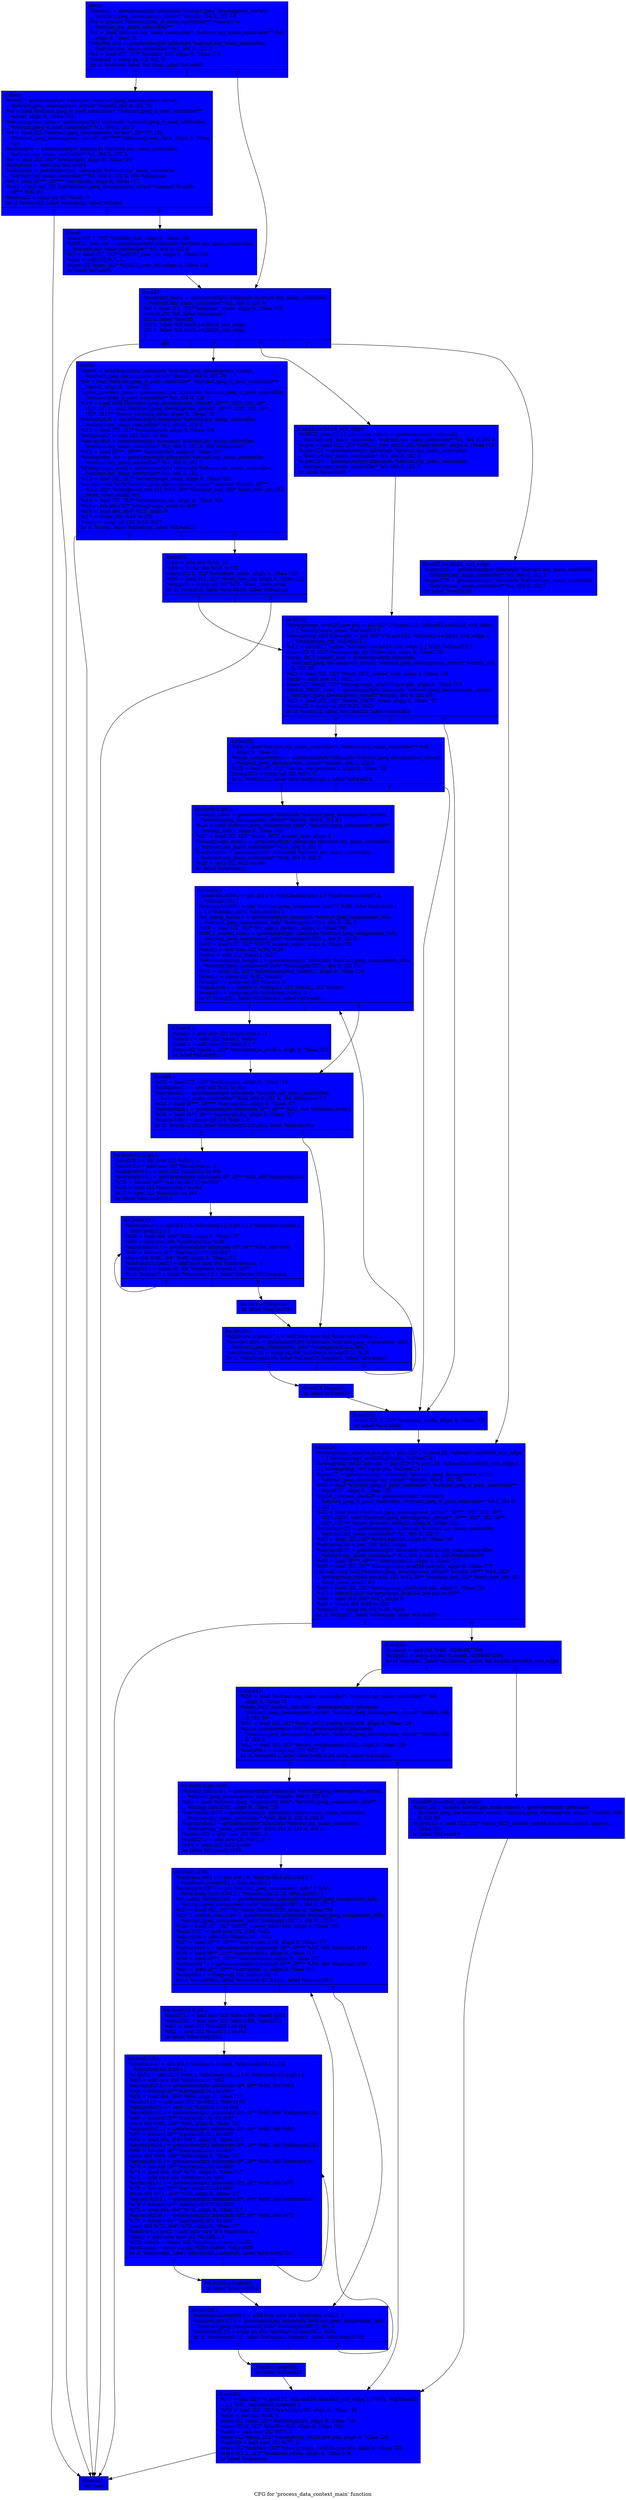 digraph "CFG for 'process_data_context_main' function" {
	label="CFG for 'process_data_context_main' function";

	Node0x6365c90 [shape=record, style = filled, fillcolor = blue, label="{entry:\l  %main1 = getelementptr inbounds %struct.jpeg_decompress_struct,\l... %struct.jpeg_decompress_struct* %cinfo, i64 0, i32 74\l  %0 = bitcast %struct.jpeg_d_main_controller** %main1 to\l... %struct.my_main_controller**\l  %1 = load %struct.my_main_controller*, %struct.my_main_controller** %0,\l... align 8, !tbaa !2\l  %buffer_full = getelementptr inbounds %struct.my_main_controller,\l... %struct.my_main_controller* %1, i64 0, i32 2\l  %2 = load i32, i32* %buffer_full, align 8, !tbaa !10\l  %tobool = icmp eq i32 %2, 0\l  br i1 %tobool, label %if.then, label %if.end5\l|{<s0>T|<s1>F}}"];
	Node0x6365c90:s0 -> Node0x6365f60;
	Node0x6365c90:s1 -> Node0x6366010;
	Node0x6365f60 [shape=record, style = filled, fillcolor = blue, label="{if.then:                                          \l  %coef = getelementptr inbounds %struct.jpeg_decompress_struct,\l... %struct.jpeg_decompress_struct* %cinfo, i64 0, i32 75\l  %3 = load %struct.jpeg_d_coef_controller*, %struct.jpeg_d_coef_controller**\l... %coef, align 8, !tbaa !13\l  %decompress_data = getelementptr inbounds %struct.jpeg_d_coef_controller,\l... %struct.jpeg_d_coef_controller* %3, i64 0, i32 3\l  %4 = load i32 (%struct.jpeg_decompress_struct*, i8***)*, i32\l... (%struct.jpeg_decompress_struct*, i8***)** %decompress_data, align 8, !tbaa\l... !14\l  %whichptr = getelementptr inbounds %struct.my_main_controller,\l... %struct.my_main_controller* %1, i64 0, i32 5\l  %5 = load i32, i32* %whichptr, align 8, !tbaa !16\l  %idxprom = sext i32 %5 to i64\l  %arrayidx = getelementptr inbounds %struct.my_main_controller,\l... %struct.my_main_controller* %1, i64 0, i32 4, i64 %idxprom\l  %6 = load i8***, i8**** %arrayidx, align 8, !tbaa !17\l  %call = tail call i32 %4(%struct.jpeg_decompress_struct* nonnull %cinfo,\l... i8*** %6) #1\l  %tobool2 = icmp eq i32 %call, 0\l  br i1 %tobool2, label %cleanup, label %if.end\l|{<s0>T|<s1>F}}"];
	Node0x6365f60:s0 -> Node0x6373630;
	Node0x6365f60:s1 -> Node0x6373700;
	Node0x6373700 [shape=record, style = filled, fillcolor = blue, label="{if.end:                                           \l  store i32 1, i32* %buffer_full, align 8, !tbaa !10\l  %iMCU_row_ctr = getelementptr inbounds %struct.my_main_controller,\l... %struct.my_main_controller* %1, i64 0, i32 8\l  %7 = load i32, i32* %iMCU_row_ctr, align 4, !tbaa !18\l  %inc = add i32 %7, 1\l  store i32 %inc, i32* %iMCU_row_ctr, align 4, !tbaa !18\l  br label %if.end5\l}"];
	Node0x6373700 -> Node0x6366010;
	Node0x6366010 [shape=record, style = filled, fillcolor = blue, label="{if.end5:                                          \l  %context_state = getelementptr inbounds %struct.my_main_controller,\l... %struct.my_main_controller* %1, i64 0, i32 6\l  %8 = load i32, i32* %context_state, align 4, !tbaa !19\l  switch i32 %8, label %cleanup [\l    i32 2, label %sw.bb\l    i32 0, label %if.end5.sw.bb18_crit_edge\l    i32 1, label %if.end5.sw.bb26_crit_edge\l  ]\l|{<s0>def|<s1>2|<s2>0|<s3>1}}"];
	Node0x6366010:s0 -> Node0x6373630;
	Node0x6366010:s1 -> Node0x6372a70;
	Node0x6366010:s2 -> Node0x6374960;
	Node0x6366010:s3 -> Node0x6374a80;
	Node0x6374a80 [shape=record, style = filled, fillcolor = blue, label="{if.end5.sw.bb26_crit_edge:                        \l  %.pre125 = getelementptr inbounds %struct.my_main_controller,\l... %struct.my_main_controller* %1, i64 0, i32 3\l  %.pre126 = getelementptr inbounds %struct.my_main_controller,\l... %struct.my_main_controller* %1, i64 0, i32 7\l  br label %sw.bb26\l}"];
	Node0x6374a80 -> Node0x635d660;
	Node0x6374960 [shape=record, style = filled, fillcolor = blue, label="{if.end5.sw.bb18_crit_edge:                        \l  %iMCU_row_ctr21.phi.trans.insert = getelementptr inbounds\l... %struct.my_main_controller, %struct.my_main_controller* %1, i64 0, i32 8\l  %.pre = load i32, i32* %iMCU_row_ctr21.phi.trans.insert, align 4, !tbaa !18\l  %.pre122 = getelementptr inbounds %struct.my_main_controller,\l... %struct.my_main_controller* %1, i64 0, i32 3\l  %.pre123 = getelementptr inbounds %struct.my_main_controller,\l... %struct.my_main_controller* %1, i64 0, i32 7\l  br label %sw.bb18\l}"];
	Node0x6374960 -> Node0x635d9b0;
	Node0x6372a70 [shape=record, style = filled, fillcolor = blue, label="{sw.bb:                                            \l  %post = getelementptr inbounds %struct.jpeg_decompress_struct,\l... %struct.jpeg_decompress_struct* %cinfo, i64 0, i32 76\l  %9 = load %struct.jpeg_d_post_controller*, %struct.jpeg_d_post_controller**\l... %post, align 8, !tbaa !20\l  %post_process_data = getelementptr inbounds %struct.jpeg_d_post_controller,\l... %struct.jpeg_d_post_controller* %9, i64 0, i32 1\l  %10 = load void (%struct.jpeg_decompress_struct*, i8***, i32*, i32, i8**,\l... i32*, i32)*, void (%struct.jpeg_decompress_struct*, i8***, i32*, i32, i8**,\l... i32*, i32)** %post_process_data, align 8, !tbaa !21\l  %whichptr6 = getelementptr inbounds %struct.my_main_controller,\l... %struct.my_main_controller* %1, i64 0, i32 5\l  %11 = load i32, i32* %whichptr6, align 8, !tbaa !16\l  %idxprom7 = sext i32 %11 to i64\l  %arrayidx9 = getelementptr inbounds %struct.my_main_controller,\l... %struct.my_main_controller* %1, i64 0, i32 4, i64 %idxprom7\l  %12 = load i8***, i8**** %arrayidx9, align 8, !tbaa !17\l  %rowgroup_ctr = getelementptr inbounds %struct.my_main_controller,\l... %struct.my_main_controller* %1, i64 0, i32 3\l  %rowgroups_avail = getelementptr inbounds %struct.my_main_controller,\l... %struct.my_main_controller* %1, i64 0, i32 7\l  %13 = load i32, i32* %rowgroups_avail, align 8, !tbaa !23\l  tail call void %10(%struct.jpeg_decompress_struct* nonnull %cinfo, i8***\l... %12, i32* %rowgroup_ctr, i32 %13, i8** %output_buf, i32* %out_row_ctr, i32\l... %out_rows_avail) #1\l  %14 = load i32, i32* %rowgroup_ctr, align 4, !tbaa !24\l  %15 = bitcast i32* %rowgroups_avail to i64*\l  %16 = load i64, i64* %15, align 8\l  %17 = trunc i64 %16 to i32\l  %cmp = icmp ult i32 %14, %17\l  br i1 %cmp, label %cleanup, label %if.end13\l|{<s0>T|<s1>F}}"];
	Node0x6372a70:s0 -> Node0x6373630;
	Node0x6372a70:s1 -> Node0x6372cb0;
	Node0x6372cb0 [shape=record, style = filled, fillcolor = blue, label="{if.end13:                                         \l  %18 = lshr i64 %16, 32\l  %19 = trunc i64 %18 to i32\l  store i32 0, i32* %context_state, align 4, !tbaa !19\l  %20 = load i32, i32* %out_row_ctr, align 4, !tbaa !25\l  %cmp15 = icmp ult i32 %20, %out_rows_avail\l  br i1 %cmp15, label %sw.bb18, label %cleanup\l|{<s0>T|<s1>F}}"];
	Node0x6372cb0:s0 -> Node0x635d9b0;
	Node0x6372cb0:s1 -> Node0x6373630;
	Node0x635d9b0 [shape=record, style = filled, fillcolor = blue, label="{sw.bb18:                                          \l  %rowgroups_avail20.pre-phi = phi i32* [ %.pre123, %if.end5.sw.bb18_crit_edge\l... ], [ %rowgroups_avail, %if.end13 ]\l  %rowgroup_ctr19.pre-phi = phi i32* [ %.pre122, %if.end5.sw.bb18_crit_edge ],\l... [ %rowgroup_ctr, %if.end13 ]\l  %21 = phi i32 [ %.pre, %if.end5.sw.bb18_crit_edge ], [ %19, %if.end13 ]\l  store i32 0, i32* %rowgroup_ctr19.pre-phi, align 4, !tbaa !24\l  %min_DCT_scaled_size = getelementptr inbounds\l... %struct.jpeg_decompress_struct, %struct.jpeg_decompress_struct* %cinfo, i64\l... 0, i32 59\l  %22 = load i32, i32* %min_DCT_scaled_size, align 4, !tbaa !26\l  %sub = add nsw i32 %22, -1\l  store i32 %sub, i32* %rowgroups_avail20.pre-phi, align 8, !tbaa !23\l  %total_iMCU_rows = getelementptr inbounds %struct.jpeg_decompress_struct,\l... %struct.jpeg_decompress_struct* %cinfo, i64 0, i32 60\l  %23 = load i32, i32* %total_iMCU_rows, align 8, !tbaa !27\l  %cmp22 = icmp eq i32 %21, %23\l  br i1 %cmp22, label %if.then23, label %if.end24\l|{<s0>T|<s1>F}}"];
	Node0x635d9b0:s0 -> Node0x6374b10;
	Node0x635d9b0:s1 -> Node0x6374bf0;
	Node0x6374b10 [shape=record, style = filled, fillcolor = blue, label="{if.then23:                                        \l  %24 = load %struct.my_main_controller*, %struct.my_main_controller** %0,\l... align 8, !tbaa !2\l  %num_components.i = getelementptr inbounds %struct.jpeg_decompress_struct,\l... %struct.jpeg_decompress_struct* %cinfo, i64 0, i32 8\l  %25 = load i32, i32* %num_components.i, align 8, !tbaa !28\l  %cmp52.i = icmp sgt i32 %25, 0\l  br i1 %cmp52.i, label %for.body.lr.ph.i, label %if.end24\l|{<s0>T|<s1>F}}"];
	Node0x6374b10:s0 -> Node0x637a400;
	Node0x6374b10:s1 -> Node0x6374bf0;
	Node0x637a400 [shape=record, style = filled, fillcolor = blue, label="{for.body.lr.ph.i:                                 \l  %comp_info.i = getelementptr inbounds %struct.jpeg_decompress_struct,\l... %struct.jpeg_decompress_struct* %cinfo, i64 0, i32 43\l  %26 = load %struct.jpeg_component_info*, %struct.jpeg_component_info**\l... %comp_info.i, align 8, !tbaa !29\l  %27 = load i32, i32* %min_DCT_scaled_size, align 4\l  %rowgroups_avail.i = getelementptr inbounds %struct.my_main_controller,\l... %struct.my_main_controller* %24, i64 0, i32 7\l  %whichptr.i = getelementptr inbounds %struct.my_main_controller,\l... %struct.my_main_controller* %24, i64 0, i32 5\l  %28 = sext i32 %25 to i64\l  br label %for.body.i\l}"];
	Node0x637a400 -> Node0x637a8c0;
	Node0x637a8c0 [shape=record, style = filled, fillcolor = blue, label="{for.body.i:                                       \l  %indvars.iv56.i = phi i64 [ 0, %for.body.lr.ph.i ], [ %indvars.iv.next57.i,\l... %for.inc19.i ]\l  %compptr.053.i = phi %struct.jpeg_component_info* [ %26, %for.body.lr.ph.i\l... ], [ %incdec.ptr.i, %for.inc19.i ]\l  %v_samp_factor.i = getelementptr inbounds %struct.jpeg_component_info,\l... %struct.jpeg_component_info* %compptr.053.i, i64 0, i32 3\l  %29 = load i32, i32* %v_samp_factor.i, align 4, !tbaa !30\l  %DCT_scaled_size.i = getelementptr inbounds %struct.jpeg_component_info,\l... %struct.jpeg_component_info* %compptr.053.i, i64 0, i32 9\l  %30 = load i32, i32* %DCT_scaled_size.i, align 4, !tbaa !32\l  %mul.i = mul nsw i32 %30, %29\l  %div.i = sdiv i32 %mul.i, %27\l  %downsampled_height.i = getelementptr inbounds %struct.jpeg_component_info,\l... %struct.jpeg_component_info* %compptr.053.i, i64 0, i32 11\l  %31 = load i32, i32* %downsampled_height.i, align 4, !tbaa !33\l  %rem.i = urem i32 %31, %mul.i\l  %cmp2.i = icmp eq i32 %rem.i, 0\l  %mul.rem.i = select i1 %cmp2.i, i32 %mul.i, i32 %rem.i\l  %cmp3.i = icmp eq i64 %indvars.iv56.i, 0\l  br i1 %cmp3.i, label %if.then4.i, label %if.end6.i\l|{<s0>T|<s1>F}}"];
	Node0x637a8c0:s0 -> Node0x637b690;
	Node0x637a8c0:s1 -> Node0x637b770;
	Node0x637b690 [shape=record, style = filled, fillcolor = blue, label="{if.then4.i:                                       \l  %sub.i = add nsw i32 %mul.rem.i, -1\l  %div5.i = sdiv i32 %sub.i, %div.i\l  %add.i = add nsw i32 %div5.i, 1\l  store i32 %add.i, i32* %rowgroups_avail.i, align 8, !tbaa !23\l  br label %if.end6.i\l}"];
	Node0x637b690 -> Node0x637b770;
	Node0x637b770 [shape=record, style = filled, fillcolor = blue, label="{if.end6.i:                                        \l  %32 = load i32, i32* %whichptr.i, align 8, !tbaa !16\l  %idxprom7.i = sext i32 %32 to i64\l  %arrayidx.i = getelementptr inbounds %struct.my_main_controller,\l... %struct.my_main_controller* %24, i64 0, i32 4, i64 %idxprom7.i\l  %33 = load i8***, i8**** %arrayidx.i, align 8, !tbaa !17\l  %arrayidx8.i = getelementptr inbounds i8**, i8*** %33, i64 %indvars.iv56.i\l  %34 = load i8**, i8*** %arrayidx8.i, align 8, !tbaa !17\l  %cmp1150.i = icmp sgt i32 %div.i, 0\l  br i1 %cmp1150.i, label %for.body12.lr.ph.i, label %for.inc19.i\l|{<s0>T|<s1>F}}"];
	Node0x637b770:s0 -> Node0x637c010;
	Node0x637b770:s1 -> Node0x637aa40;
	Node0x637c010 [shape=record, style = filled, fillcolor = blue, label="{for.body12.lr.ph.i:                               \l  %mul10.i = shl nsw i32 %div.i, 1\l  %sub13.i = add nsw i32 %mul.rem.i, -1\l  %idxprom14.i = sext i32 %sub13.i to i64\l  %arrayidx15.i = getelementptr inbounds i8*, i8** %34, i64 %idxprom14.i\l  %35 = bitcast i8** %arrayidx15.i to i64*\l  %36 = sext i32 %mul.rem.i to i64\l  %37 = sext i32 %mul10.i to i64\l  br label %for.body12.i\l}"];
	Node0x637c010 -> Node0x637c4b0;
	Node0x637c4b0 [shape=record, style = filled, fillcolor = blue, label="{for.body12.i:                                     \l  %indvars.iv.i = phi i64 [ 0, %for.body12.lr.ph.i ], [ %indvars.iv.next.i,\l... %for.body12.i ]\l  %38 = load i64, i64* %35, align 8, !tbaa !17\l  %39 = add nsw i64 %indvars.iv.i, %36\l  %arrayidx18.i = getelementptr inbounds i8*, i8** %34, i64 %39\l  %40 = bitcast i8** %arrayidx18.i to i64*\l  store i64 %38, i64* %40, align 8, !tbaa !17\l  %indvars.iv.next.i = add nuw nsw i64 %indvars.iv.i, 1\l  %cmp11.i = icmp slt i64 %indvars.iv.next.i, %37\l  br i1 %cmp11.i, label %for.body12.i, label %for.inc19.i.loopexit\l|{<s0>T|<s1>F}}"];
	Node0x637c4b0:s0 -> Node0x637c4b0;
	Node0x637c4b0:s1 -> Node0x637cb10;
	Node0x637cb10 [shape=record, style = filled, fillcolor = blue, label="{for.inc19.i.loopexit:                             \l  br label %for.inc19.i\l}"];
	Node0x637cb10 -> Node0x637aa40;
	Node0x637aa40 [shape=record, style = filled, fillcolor = blue, label="{for.inc19.i:                                      \l  %indvars.iv.next57.i = add nuw nsw i64 %indvars.iv56.i, 1\l  %incdec.ptr.i = getelementptr inbounds %struct.jpeg_component_info,\l... %struct.jpeg_component_info* %compptr.053.i, i64 1\l  %exitcond116 = icmp eq i64 %indvars.iv.next57.i, %28\l  br i1 %exitcond116, label %if.end24.loopexit, label %for.body.i\l|{<s0>T|<s1>F}}"];
	Node0x637aa40:s0 -> Node0x637ce00;
	Node0x637aa40:s1 -> Node0x637a8c0;
	Node0x637ce00 [shape=record, style = filled, fillcolor = blue, label="{if.end24.loopexit:                                \l  br label %if.end24\l}"];
	Node0x637ce00 -> Node0x6374bf0;
	Node0x6374bf0 [shape=record, style = filled, fillcolor = blue, label="{if.end24:                                         \l  store i32 1, i32* %context_state, align 4, !tbaa !19\l  br label %sw.bb26\l}"];
	Node0x6374bf0 -> Node0x635d660;
	Node0x635d660 [shape=record, style = filled, fillcolor = blue, label="{sw.bb26:                                          \l  %rowgroups_avail34.pre-phi = phi i32* [ %.pre126, %if.end5.sw.bb26_crit_edge\l... ], [ %rowgroups_avail20.pre-phi, %if.end24 ]\l  %rowgroup_ctr33.pre-phi = phi i32* [ %.pre125, %if.end5.sw.bb26_crit_edge ],\l... [ %rowgroup_ctr19.pre-phi, %if.end24 ]\l  %post27 = getelementptr inbounds %struct.jpeg_decompress_struct,\l... %struct.jpeg_decompress_struct* %cinfo, i64 0, i32 76\l  %41 = load %struct.jpeg_d_post_controller*, %struct.jpeg_d_post_controller**\l... %post27, align 8, !tbaa !20\l  %post_process_data28 = getelementptr inbounds\l... %struct.jpeg_d_post_controller, %struct.jpeg_d_post_controller* %41, i64 0,\l... i32 1\l  %42 = load void (%struct.jpeg_decompress_struct*, i8***, i32*, i32, i8**,\l... i32*, i32)*, void (%struct.jpeg_decompress_struct*, i8***, i32*, i32, i8**,\l... i32*, i32)** %post_process_data28, align 8, !tbaa !21\l  %whichptr29 = getelementptr inbounds %struct.my_main_controller,\l... %struct.my_main_controller* %1, i64 0, i32 5\l  %43 = load i32, i32* %whichptr29, align 8, !tbaa !16\l  %idxprom30 = sext i32 %43 to i64\l  %arrayidx32 = getelementptr inbounds %struct.my_main_controller,\l... %struct.my_main_controller* %1, i64 0, i32 4, i64 %idxprom30\l  %44 = load i8***, i8**** %arrayidx32, align 8, !tbaa !17\l  %45 = load i32, i32* %rowgroups_avail34.pre-phi, align 8, !tbaa !23\l  tail call void %42(%struct.jpeg_decompress_struct* %cinfo, i8*** %44, i32*\l... %rowgroup_ctr33.pre-phi, i32 %45, i8** %output_buf, i32* %out_row_ctr, i32\l... %out_rows_avail) #1\l  %46 = load i32, i32* %rowgroup_ctr33.pre-phi, align 4, !tbaa !24\l  %47 = bitcast i32* %rowgroups_avail34.pre-phi to i64*\l  %48 = load i64, i64* %47, align 8\l  %49 = trunc i64 %48 to i32\l  %cmp37 = icmp ult i32 %46, %49\l  br i1 %cmp37, label %cleanup, label %if.end39\l|{<s0>T|<s1>F}}"];
	Node0x635d660:s0 -> Node0x6373630;
	Node0x635d660:s1 -> Node0x637eb20;
	Node0x637eb20 [shape=record, style = filled, fillcolor = blue, label="{if.end39:                                         \l  %.mask = and i64 %48, -4294967296\l  %cmp41 = icmp eq i64 %.mask, 4294967296\l  br i1 %cmp41, label %if.then42, label %if.end39.if.end43_crit_edge\l|{<s0>T|<s1>F}}"];
	Node0x637eb20:s0 -> Node0x637ee00;
	Node0x637eb20:s1 -> Node0x637ee80;
	Node0x637ee80 [shape=record, style = filled, fillcolor = blue, label="{if.end39.if.end43_crit_edge:                      \l  %min_DCT_scaled_size46.phi.trans.insert = getelementptr inbounds\l... %struct.jpeg_decompress_struct, %struct.jpeg_decompress_struct* %cinfo, i64\l... 0, i32 59\l  %.pre121 = load i32, i32* %min_DCT_scaled_size46.phi.trans.insert, align 4,\l... !tbaa !26\l  br label %if.end43\l}"];
	Node0x637ee80 -> Node0x637f160;
	Node0x637ee00 [shape=record, style = filled, fillcolor = blue, label="{if.then42:                                        \l  %50 = load %struct.my_main_controller*, %struct.my_main_controller** %0,\l... align 8, !tbaa !2\l  %min_DCT_scaled_size.i99 = getelementptr inbounds\l... %struct.jpeg_decompress_struct, %struct.jpeg_decompress_struct* %cinfo, i64\l... 0, i32 59\l  %51 = load i32, i32* %min_DCT_scaled_size.i99, align 4, !tbaa !26\l  %num_components.i100 = getelementptr inbounds\l... %struct.jpeg_decompress_struct, %struct.jpeg_decompress_struct* %cinfo, i64\l... 0, i32 8\l  %52 = load i32, i32* %num_components.i100, align 8, !tbaa !28\l  %cmp86.i = icmp sgt i32 %52, 0\l  br i1 %cmp86.i, label %for.body.lr.ph.i104, label %if.end43\l|{<s0>T|<s1>F}}"];
	Node0x637ee00:s0 -> Node0x637f570;
	Node0x637ee00:s1 -> Node0x637f160;
	Node0x637f570 [shape=record, style = filled, fillcolor = blue, label="{for.body.lr.ph.i104:                              \l  %comp_info.i101 = getelementptr inbounds %struct.jpeg_decompress_struct,\l... %struct.jpeg_decompress_struct* %cinfo, i64 0, i32 43\l  %53 = load %struct.jpeg_component_info*, %struct.jpeg_component_info**\l... %comp_info.i101, align 8, !tbaa !29\l  %arrayidx.i102 = getelementptr inbounds %struct.my_main_controller,\l... %struct.my_main_controller* %50, i64 0, i32 4, i64 0\l  %arrayidx6.i = getelementptr inbounds %struct.my_main_controller,\l... %struct.my_main_controller* %50, i64 0, i32 4, i64 1\l  %add.i103 = add nsw i32 %51, 1\l  %add27.i = add nsw i32 %51, 2\l  %54 = sext i32 %52 to i64\l  br label %for.body.i109\l}"];
	Node0x637f570 -> Node0x637fb10;
	Node0x637fb10 [shape=record, style = filled, fillcolor = blue, label="{for.body.i109:                                    \l  %indvars.iv91.i = phi i64 [ 0, %for.body.lr.ph.i104 ], [\l... %indvars.iv.next92.i, %for.inc39.i ]\l  %compptr.087.i = phi %struct.jpeg_component_info* [ %53,\l... %for.body.lr.ph.i104 ], [ %incdec.ptr.i113, %for.inc39.i ]\l  %v_samp_factor.i105 = getelementptr inbounds %struct.jpeg_component_info,\l... %struct.jpeg_component_info* %compptr.087.i, i64 0, i32 3\l  %55 = load i32, i32* %v_samp_factor.i105, align 4, !tbaa !30\l  %DCT_scaled_size.i106 = getelementptr inbounds %struct.jpeg_component_info,\l... %struct.jpeg_component_info* %compptr.087.i, i64 0, i32 9\l  %56 = load i32, i32* %DCT_scaled_size.i106, align 4, !tbaa !32\l  %mul.i107 = mul nsw i32 %56, %55\l  %div.i108 = sdiv i32 %mul.i107, %51\l  %57 = load i8***, i8**** %arrayidx.i102, align 8, !tbaa !17\l  %arrayidx3.i = getelementptr inbounds i8**, i8*** %57, i64 %indvars.iv91.i\l  %58 = load i8**, i8*** %arrayidx3.i, align 8, !tbaa !17\l  %59 = load i8***, i8**** %arrayidx6.i, align 8, !tbaa !17\l  %arrayidx7.i = getelementptr inbounds i8**, i8*** %59, i64 %indvars.iv91.i\l  %60 = load i8**, i8*** %arrayidx7.i, align 8, !tbaa !17\l  %cmp984.i = icmp sgt i32 %div.i108, 0\l  br i1 %cmp984.i, label %for.body10.lr.ph.i, label %for.inc39.i\l|{<s0>T|<s1>F}}"];
	Node0x637fb10:s0 -> Node0x6365390;
	Node0x637fb10:s1 -> Node0x637fce0;
	Node0x6365390 [shape=record, style = filled, fillcolor = blue, label="{for.body10.lr.ph.i:                               \l  %mul11.i = mul nsw i32 %div.i108, %add.i103\l  %mul28.i = mul nsw i32 %div.i108, %add27.i\l  %61 = sext i32 %mul28.i to i64\l  %62 = sext i32 %mul11.i to i64\l  br label %for.body10.i\l}"];
	Node0x6365390 -> Node0x63656a0;
	Node0x63656a0 [shape=record, style = filled, fillcolor = blue, label="{for.body10.i:                                     \l  %indvars.iv = phi i64 [ %indvars.iv.next, %for.body10.i ], [ 0,\l... %for.body10.lr.ph.i ]\l  %i.085.i = phi i32 [ %inc.i, %for.body10.i ], [ 0, %for.body10.lr.ph.i ]\l  %63 = add nsw i64 %indvars.iv, %62\l  %arrayidx14.i = getelementptr inbounds i8*, i8** %58, i64 %63\l  %64 = bitcast i8** %arrayidx14.i to i64*\l  %65 = load i64, i64* %64, align 8, !tbaa !17\l  %sub.i111 = sub nsw i32 %i.085.i, %div.i108\l  %idxprom15.i = sext i32 %sub.i111 to i64\l  %arrayidx16.i = getelementptr inbounds i8*, i8** %58, i64 %idxprom15.i\l  %66 = bitcast i8** %arrayidx16.i to i64*\l  store i64 %65, i64* %66, align 8, !tbaa !17\l  %arrayidx21.i = getelementptr inbounds i8*, i8** %60, i64 %63\l  %67 = bitcast i8** %arrayidx21.i to i64*\l  %68 = load i64, i64* %67, align 8, !tbaa !17\l  %arrayidx24.i = getelementptr inbounds i8*, i8** %60, i64 %idxprom15.i\l  %69 = bitcast i8** %arrayidx24.i to i64*\l  store i64 %68, i64* %69, align 8, !tbaa !17\l  %arrayidx26.i = getelementptr inbounds i8*, i8** %58, i64 %indvars.iv\l  %70 = bitcast i8** %arrayidx26.i to i64*\l  %71 = load i64, i64* %70, align 8, !tbaa !17\l  %72 = add nsw i64 %indvars.iv, %61\l  %arrayidx31.i = getelementptr inbounds i8*, i8** %58, i64 %72\l  %73 = bitcast i8** %arrayidx31.i to i64*\l  store i64 %71, i64* %73, align 8, !tbaa !17\l  %arrayidx33.i = getelementptr inbounds i8*, i8** %60, i64 %indvars.iv\l  %74 = bitcast i8** %arrayidx33.i to i64*\l  %75 = load i64, i64* %74, align 8, !tbaa !17\l  %arrayidx38.i = getelementptr inbounds i8*, i8** %60, i64 %72\l  %76 = bitcast i8** %arrayidx38.i to i64*\l  store i64 %75, i64* %76, align 8, !tbaa !17\l  %indvars.iv.next = add nuw nsw i64 %indvars.iv, 1\l  %inc.i = add nuw nsw i32 %i.085.i, 1\l  %lftr.wideiv = trunc i64 %indvars.iv.next to i32\l  %exitcond = icmp eq i32 %lftr.wideiv, %div.i108\l  br i1 %exitcond, label %for.inc39.i.loopexit, label %for.body10.i\l|{<s0>T|<s1>F}}"];
	Node0x63656a0:s0 -> Node0x6368dc0;
	Node0x63656a0:s1 -> Node0x63656a0;
	Node0x6368dc0 [shape=record, style = filled, fillcolor = blue, label="{for.inc39.i.loopexit:                             \l  br label %for.inc39.i\l}"];
	Node0x6368dc0 -> Node0x637fce0;
	Node0x637fce0 [shape=record, style = filled, fillcolor = blue, label="{for.inc39.i:                                      \l  %indvars.iv.next92.i = add nuw nsw i64 %indvars.iv91.i, 1\l  %incdec.ptr.i113 = getelementptr inbounds %struct.jpeg_component_info,\l... %struct.jpeg_component_info* %compptr.087.i, i64 1\l  %exitcond115 = icmp eq i64 %indvars.iv.next92.i, %54\l  br i1 %exitcond115, label %if.end43.loopexit, label %for.body.i109\l|{<s0>T|<s1>F}}"];
	Node0x637fce0:s0 -> Node0x63690e0;
	Node0x637fce0:s1 -> Node0x637fb10;
	Node0x63690e0 [shape=record, style = filled, fillcolor = blue, label="{if.end43.loopexit:                                \l  br label %if.end43\l}"];
	Node0x63690e0 -> Node0x637f160;
	Node0x637f160 [shape=record, style = filled, fillcolor = blue, label="{if.end43:                                         \l  %77 = phi i32 [ %.pre121, %if.end39.if.end43_crit_edge ], [ %51, %if.then42\l... ], [ %51, %if.end43.loopexit ]\l  %78 = load i32, i32* %whichptr29, align 8, !tbaa !16\l  %xor = xor i32 %78, 1\l  store i32 %xor, i32* %whichptr29, align 8, !tbaa !16\l  store i32 0, i32* %buffer_full, align 8, !tbaa !10\l  %add = add nsw i32 %77, 1\l  store i32 %add, i32* %rowgroup_ctr33.pre-phi, align 4, !tbaa !24\l  %add49 = add nsw i32 %77, 2\l  store i32 %add49, i32* %rowgroups_avail34.pre-phi, align 8, !tbaa !23\l  store i32 2, i32* %context_state, align 4, !tbaa !19\l  br label %cleanup\l}"];
	Node0x637f160 -> Node0x6373630;
	Node0x6373630 [shape=record, style = filled, fillcolor = blue, label="{cleanup:                                          \l  ret void\l}"];
}
